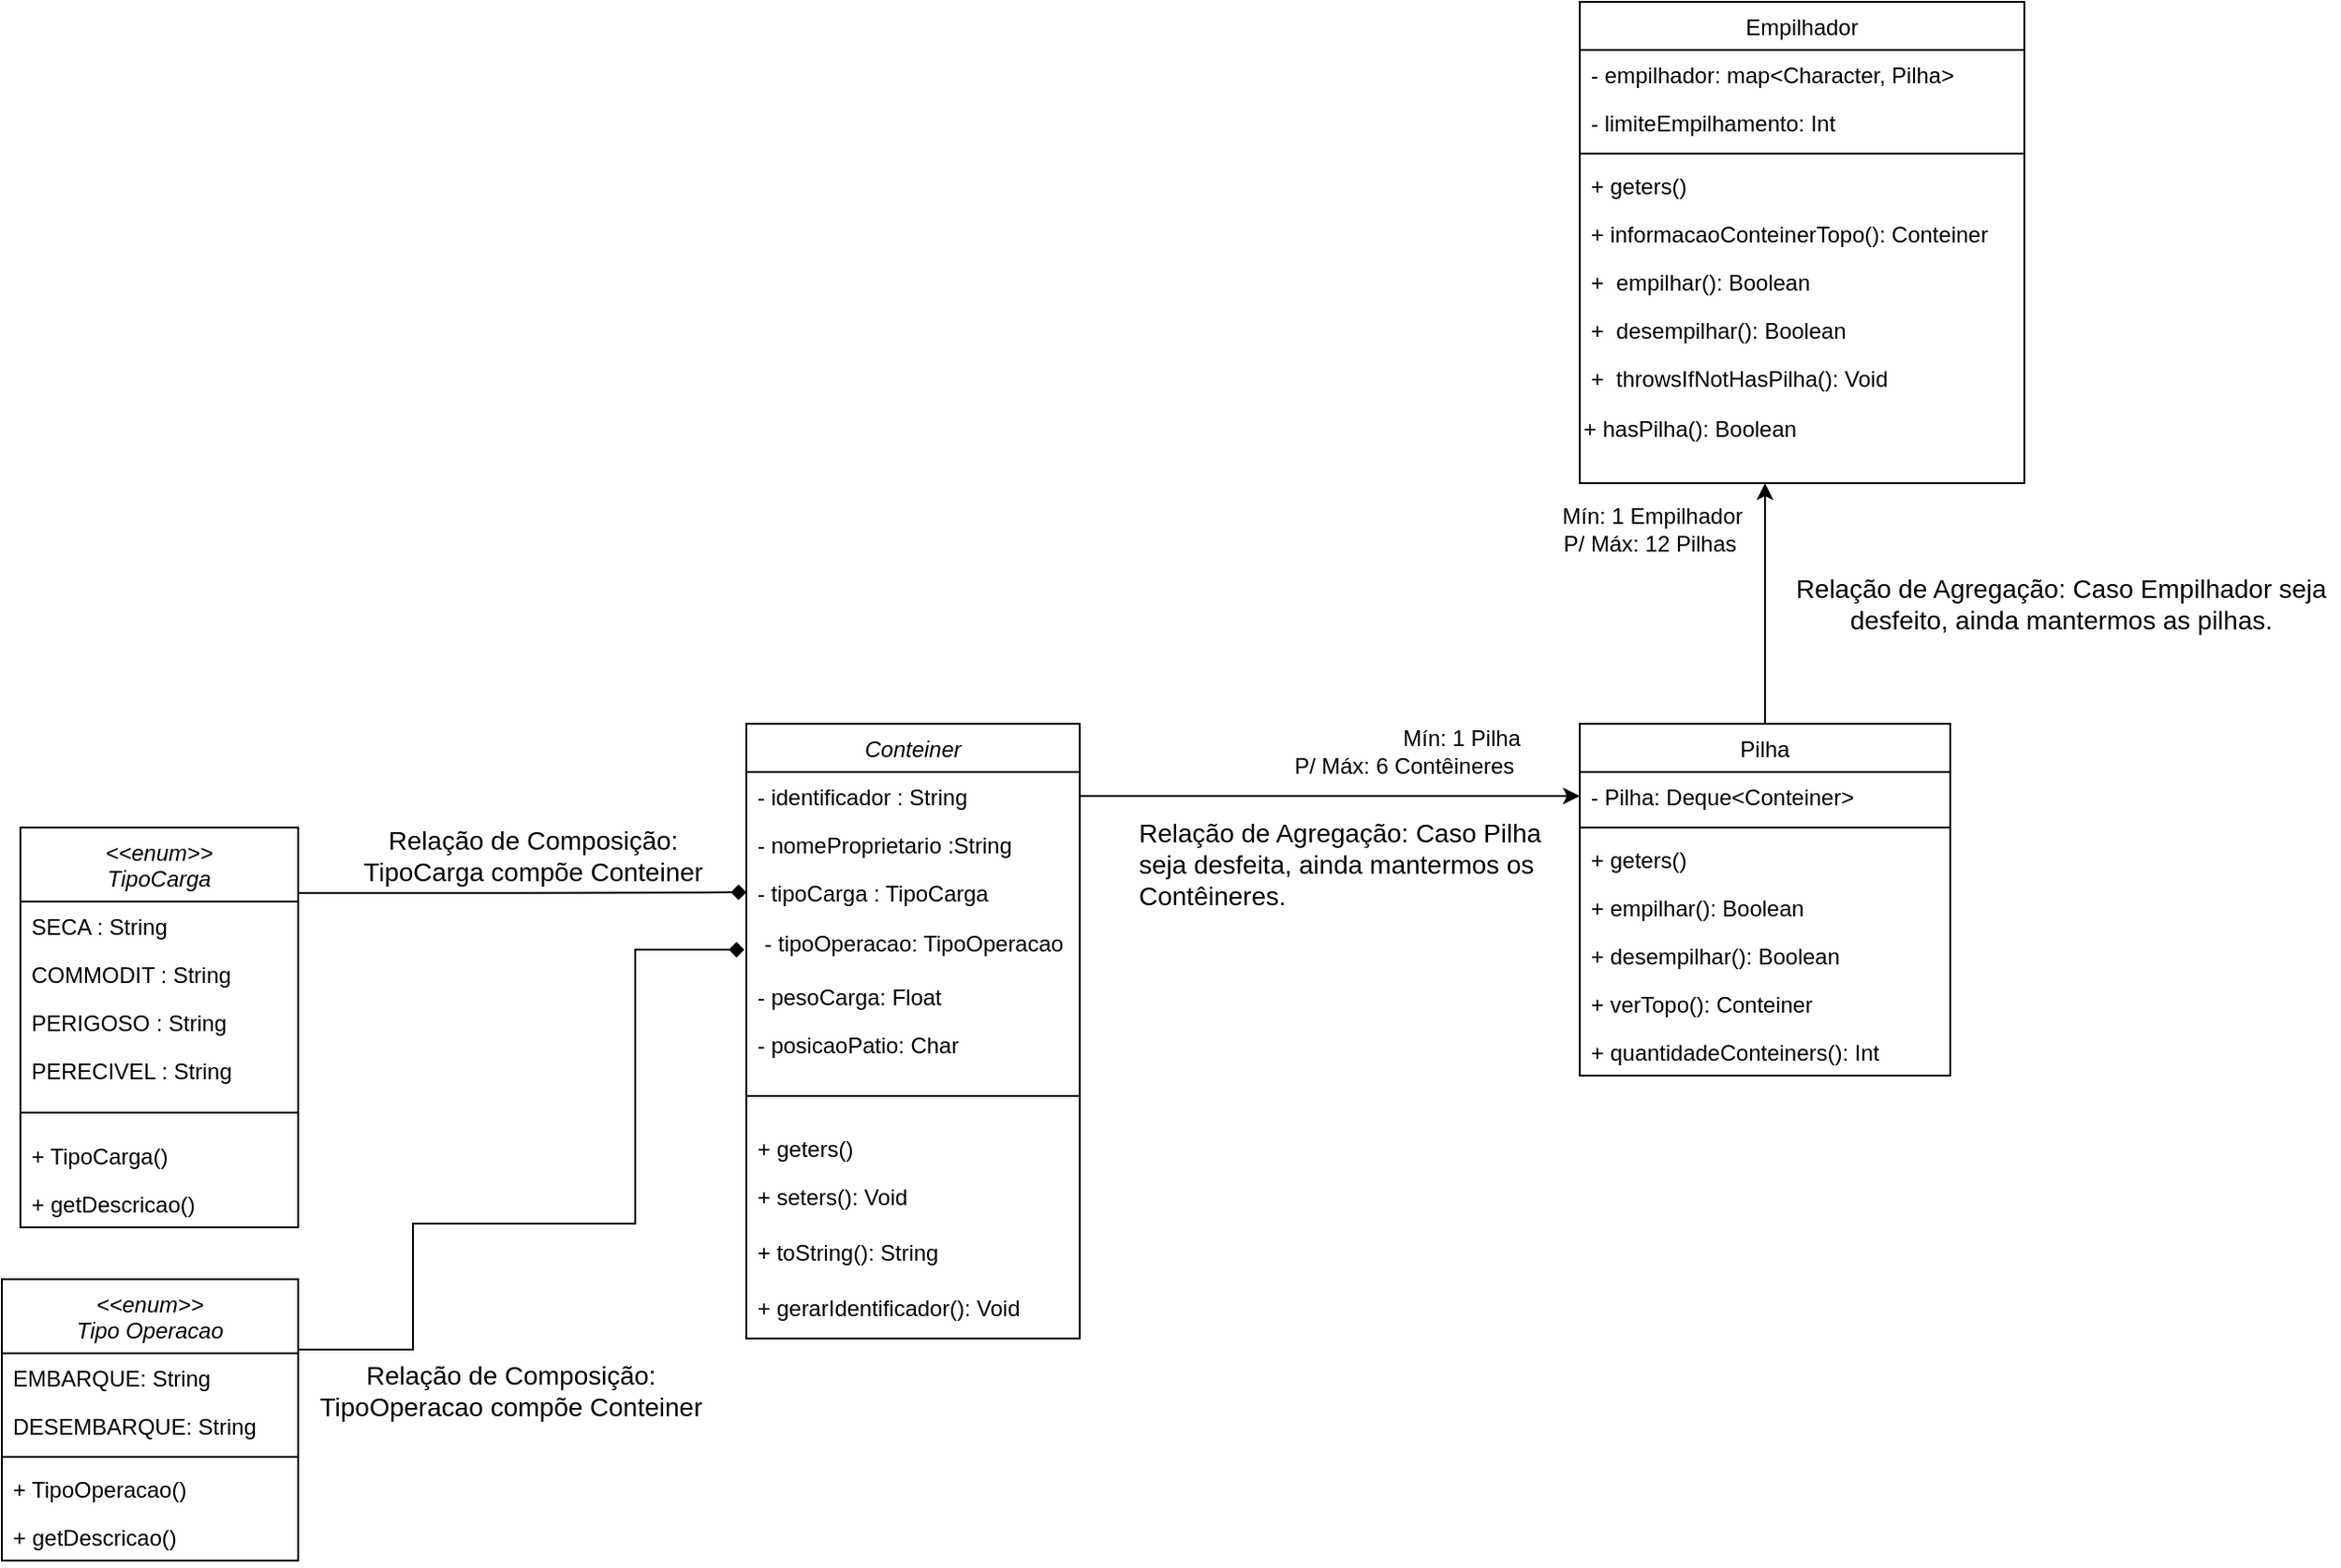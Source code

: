 <mxfile version="20.0.4" type="github">
  <diagram id="C5RBs43oDa-KdzZeNtuy" name="Page-1">
    <mxGraphModel dx="2461" dy="946" grid="1" gridSize="10" guides="1" tooltips="1" connect="1" arrows="1" fold="1" page="1" pageScale="1" pageWidth="827" pageHeight="1169" background="#FFFFFF" math="0" shadow="0">
      <root>
        <mxCell id="WIyWlLk6GJQsqaUBKTNV-0" />
        <mxCell id="WIyWlLk6GJQsqaUBKTNV-1" parent="WIyWlLk6GJQsqaUBKTNV-0" />
        <mxCell id="zkfFHV4jXpPFQw0GAbJ--0" value="Conteiner" style="swimlane;fontStyle=2;align=center;verticalAlign=top;childLayout=stackLayout;horizontal=1;startSize=26;horizontalStack=0;resizeParent=1;resizeLast=0;collapsible=1;marginBottom=0;rounded=0;shadow=0;strokeWidth=1;" parent="WIyWlLk6GJQsqaUBKTNV-1" vertex="1">
          <mxGeometry x="-210" y="440" width="180" height="332" as="geometry">
            <mxRectangle x="230" y="140" width="160" height="26" as="alternateBounds" />
          </mxGeometry>
        </mxCell>
        <mxCell id="zkfFHV4jXpPFQw0GAbJ--1" value="- identificador : String" style="text;align=left;verticalAlign=top;spacingLeft=4;spacingRight=4;overflow=hidden;rotatable=0;points=[[0,0.5],[1,0.5]];portConstraint=eastwest;" parent="zkfFHV4jXpPFQw0GAbJ--0" vertex="1">
          <mxGeometry y="26" width="180" height="26" as="geometry" />
        </mxCell>
        <mxCell id="zkfFHV4jXpPFQw0GAbJ--2" value="- nomeProprietario :String" style="text;align=left;verticalAlign=top;spacingLeft=4;spacingRight=4;overflow=hidden;rotatable=0;points=[[0,0.5],[1,0.5]];portConstraint=eastwest;rounded=0;shadow=0;html=0;" parent="zkfFHV4jXpPFQw0GAbJ--0" vertex="1">
          <mxGeometry y="52" width="180" height="26" as="geometry" />
        </mxCell>
        <mxCell id="zkfFHV4jXpPFQw0GAbJ--3" value="- tipoCarga : TipoCarga" style="text;align=left;verticalAlign=top;spacingLeft=4;spacingRight=4;overflow=hidden;rotatable=0;points=[[0,0.5],[1,0.5]];portConstraint=eastwest;rounded=0;shadow=0;html=0;" parent="zkfFHV4jXpPFQw0GAbJ--0" vertex="1">
          <mxGeometry y="78" width="180" height="26" as="geometry" />
        </mxCell>
        <mxCell id="sjGiT-hd9jzAfHAjYV1E-0" value="- tipoOperacao: TipoOperacao" style="text;html=1;align=center;verticalAlign=middle;resizable=0;points=[];autosize=1;strokeColor=none;fillColor=none;" vertex="1" parent="zkfFHV4jXpPFQw0GAbJ--0">
          <mxGeometry y="104" width="180" height="30" as="geometry" />
        </mxCell>
        <mxCell id="i0sOUqp3WUSe2phS70Vi-0" value="- pesoCarga: Float" style="text;align=left;verticalAlign=top;spacingLeft=4;spacingRight=4;overflow=hidden;rotatable=0;points=[[0,0.5],[1,0.5]];portConstraint=eastwest;rounded=0;shadow=0;html=0;" parent="zkfFHV4jXpPFQw0GAbJ--0" vertex="1">
          <mxGeometry y="134" width="180" height="26" as="geometry" />
        </mxCell>
        <mxCell id="i0sOUqp3WUSe2phS70Vi-1" value="- posicaoPatio: Char" style="text;align=left;verticalAlign=top;spacingLeft=4;spacingRight=4;overflow=hidden;rotatable=0;points=[[0,0.5],[1,0.5]];portConstraint=eastwest;rounded=0;shadow=0;html=0;" parent="zkfFHV4jXpPFQw0GAbJ--0" vertex="1">
          <mxGeometry y="160" width="180" height="26" as="geometry" />
        </mxCell>
        <mxCell id="i0sOUqp3WUSe2phS70Vi-13" value="" style="line;html=1;strokeWidth=1;align=left;verticalAlign=middle;spacingTop=-1;spacingLeft=3;spacingRight=3;rotatable=0;labelPosition=right;points=[];portConstraint=eastwest;" parent="zkfFHV4jXpPFQw0GAbJ--0" vertex="1">
          <mxGeometry y="186" width="180" height="30" as="geometry" />
        </mxCell>
        <mxCell id="i0sOUqp3WUSe2phS70Vi-35" value="+ geters()" style="text;align=left;verticalAlign=top;spacingLeft=4;spacingRight=4;overflow=hidden;rotatable=0;points=[[0,0.5],[1,0.5]];portConstraint=eastwest;rounded=0;shadow=0;html=0;" parent="zkfFHV4jXpPFQw0GAbJ--0" vertex="1">
          <mxGeometry y="216" width="180" height="26" as="geometry" />
        </mxCell>
        <mxCell id="i0sOUqp3WUSe2phS70Vi-36" value="+ seters(): Void" style="text;align=left;verticalAlign=top;spacingLeft=4;spacingRight=4;overflow=hidden;rotatable=0;points=[[0,0.5],[1,0.5]];portConstraint=eastwest;rounded=0;shadow=0;html=0;" parent="zkfFHV4jXpPFQw0GAbJ--0" vertex="1">
          <mxGeometry y="242" width="180" height="30" as="geometry" />
        </mxCell>
        <mxCell id="bhvo85aUf4nd7p34j00z-13" value="+ toString(): String" style="text;align=left;verticalAlign=top;spacingLeft=4;spacingRight=4;overflow=hidden;rotatable=0;points=[[0,0.5],[1,0.5]];portConstraint=eastwest;rounded=0;shadow=0;html=0;" parent="zkfFHV4jXpPFQw0GAbJ--0" vertex="1">
          <mxGeometry y="272" width="180" height="30" as="geometry" />
        </mxCell>
        <mxCell id="bhvo85aUf4nd7p34j00z-12" value="+ gerarIdentificador(): Void" style="text;align=left;verticalAlign=top;spacingLeft=4;spacingRight=4;overflow=hidden;rotatable=0;points=[[0,0.5],[1,0.5]];portConstraint=eastwest;rounded=0;shadow=0;html=0;" parent="zkfFHV4jXpPFQw0GAbJ--0" vertex="1">
          <mxGeometry y="302" width="180" height="30" as="geometry" />
        </mxCell>
        <mxCell id="i0sOUqp3WUSe2phS70Vi-3" value="Empilhador" style="swimlane;fontStyle=0;align=center;verticalAlign=top;childLayout=stackLayout;horizontal=1;startSize=26;horizontalStack=0;resizeParent=1;resizeLast=0;collapsible=1;marginBottom=0;rounded=0;shadow=0;strokeWidth=1;" parent="WIyWlLk6GJQsqaUBKTNV-1" vertex="1">
          <mxGeometry x="240" y="50" width="240" height="260" as="geometry">
            <mxRectangle x="550" y="140" width="160" height="26" as="alternateBounds" />
          </mxGeometry>
        </mxCell>
        <mxCell id="i0sOUqp3WUSe2phS70Vi-4" value="- empilhador: map&lt;Character, Pilha&gt;" style="text;align=left;verticalAlign=top;spacingLeft=4;spacingRight=4;overflow=hidden;rotatable=0;points=[[0,0.5],[1,0.5]];portConstraint=eastwest;" parent="i0sOUqp3WUSe2phS70Vi-3" vertex="1">
          <mxGeometry y="26" width="240" height="26" as="geometry" />
        </mxCell>
        <mxCell id="bhvo85aUf4nd7p34j00z-24" value="- limiteEmpilhamento: Int" style="text;align=left;verticalAlign=top;spacingLeft=4;spacingRight=4;overflow=hidden;rotatable=0;points=[[0,0.5],[1,0.5]];portConstraint=eastwest;" parent="i0sOUqp3WUSe2phS70Vi-3" vertex="1">
          <mxGeometry y="52" width="240" height="26" as="geometry" />
        </mxCell>
        <mxCell id="i0sOUqp3WUSe2phS70Vi-9" value="" style="line;html=1;strokeWidth=1;align=left;verticalAlign=middle;spacingTop=-1;spacingLeft=3;spacingRight=3;rotatable=0;labelPosition=right;points=[];portConstraint=eastwest;" parent="i0sOUqp3WUSe2phS70Vi-3" vertex="1">
          <mxGeometry y="78" width="240" height="8" as="geometry" />
        </mxCell>
        <mxCell id="bhvo85aUf4nd7p34j00z-31" value="+ geters()" style="text;align=left;verticalAlign=top;spacingLeft=4;spacingRight=4;overflow=hidden;rotatable=0;points=[[0,0.5],[1,0.5]];portConstraint=eastwest;" parent="i0sOUqp3WUSe2phS70Vi-3" vertex="1">
          <mxGeometry y="86" width="240" height="26" as="geometry" />
        </mxCell>
        <mxCell id="bhvo85aUf4nd7p34j00z-25" value="+ informacaoConteinerTopo(): Conteiner" style="text;align=left;verticalAlign=top;spacingLeft=4;spacingRight=4;overflow=hidden;rotatable=0;points=[[0,0.5],[1,0.5]];portConstraint=eastwest;" parent="i0sOUqp3WUSe2phS70Vi-3" vertex="1">
          <mxGeometry y="112" width="240" height="26" as="geometry" />
        </mxCell>
        <mxCell id="bhvo85aUf4nd7p34j00z-26" value="+  empilhar(): Boolean" style="text;align=left;verticalAlign=top;spacingLeft=4;spacingRight=4;overflow=hidden;rotatable=0;points=[[0,0.5],[1,0.5]];portConstraint=eastwest;" parent="i0sOUqp3WUSe2phS70Vi-3" vertex="1">
          <mxGeometry y="138" width="240" height="26" as="geometry" />
        </mxCell>
        <mxCell id="bhvo85aUf4nd7p34j00z-27" value="+  desempilhar(): Boolean" style="text;align=left;verticalAlign=top;spacingLeft=4;spacingRight=4;overflow=hidden;rotatable=0;points=[[0,0.5],[1,0.5]];portConstraint=eastwest;" parent="i0sOUqp3WUSe2phS70Vi-3" vertex="1">
          <mxGeometry y="164" width="240" height="26" as="geometry" />
        </mxCell>
        <mxCell id="bhvo85aUf4nd7p34j00z-30" value="+  throwsIfNotHasPilha(): Void" style="text;align=left;verticalAlign=top;spacingLeft=4;spacingRight=4;overflow=hidden;rotatable=0;points=[[0,0.5],[1,0.5]];portConstraint=eastwest;" parent="i0sOUqp3WUSe2phS70Vi-3" vertex="1">
          <mxGeometry y="190" width="240" height="26" as="geometry" />
        </mxCell>
        <mxCell id="sjGiT-hd9jzAfHAjYV1E-9" value="+ hasPilha(): Boolean" style="text;html=1;align=left;verticalAlign=middle;resizable=0;points=[];autosize=1;strokeColor=none;fillColor=none;" vertex="1" parent="i0sOUqp3WUSe2phS70Vi-3">
          <mxGeometry y="216" width="240" height="30" as="geometry" />
        </mxCell>
        <mxCell id="RrE5pvuTBS20R9BvKxX_-16" style="edgeStyle=orthogonalEdgeStyle;rounded=0;orthogonalLoop=1;jettySize=auto;html=1;exitX=1;exitY=0.164;exitDx=0;exitDy=0;entryX=0;entryY=0.5;entryDx=0;entryDy=0;endArrow=diamond;endFill=1;exitPerimeter=0;" parent="WIyWlLk6GJQsqaUBKTNV-1" source="i0sOUqp3WUSe2phS70Vi-19" target="zkfFHV4jXpPFQw0GAbJ--3" edge="1">
          <mxGeometry relative="1" as="geometry" />
        </mxCell>
        <mxCell id="i0sOUqp3WUSe2phS70Vi-19" value="&lt;&lt;enum&gt;&gt;&#xa;TipoCarga" style="swimlane;fontStyle=2;align=center;verticalAlign=top;childLayout=stackLayout;horizontal=1;startSize=40;horizontalStack=0;resizeParent=1;resizeLast=0;collapsible=1;marginBottom=0;rounded=0;shadow=0;strokeWidth=1;" parent="WIyWlLk6GJQsqaUBKTNV-1" vertex="1">
          <mxGeometry x="-602" y="496" width="150" height="216" as="geometry">
            <mxRectangle x="230" y="140" width="160" height="26" as="alternateBounds" />
          </mxGeometry>
        </mxCell>
        <mxCell id="i0sOUqp3WUSe2phS70Vi-20" value="SECA : String" style="text;align=left;verticalAlign=top;spacingLeft=4;spacingRight=4;overflow=hidden;rotatable=0;points=[[0,0.5],[1,0.5]];portConstraint=eastwest;" parent="i0sOUqp3WUSe2phS70Vi-19" vertex="1">
          <mxGeometry y="40" width="150" height="26" as="geometry" />
        </mxCell>
        <mxCell id="i0sOUqp3WUSe2phS70Vi-29" value="COMMODIT : String" style="text;align=left;verticalAlign=top;spacingLeft=4;spacingRight=4;overflow=hidden;rotatable=0;points=[[0,0.5],[1,0.5]];portConstraint=eastwest;" parent="i0sOUqp3WUSe2phS70Vi-19" vertex="1">
          <mxGeometry y="66" width="150" height="26" as="geometry" />
        </mxCell>
        <mxCell id="i0sOUqp3WUSe2phS70Vi-31" value="PERIGOSO : String" style="text;align=left;verticalAlign=top;spacingLeft=4;spacingRight=4;overflow=hidden;rotatable=0;points=[[0,0.5],[1,0.5]];portConstraint=eastwest;" parent="i0sOUqp3WUSe2phS70Vi-19" vertex="1">
          <mxGeometry y="92" width="150" height="26" as="geometry" />
        </mxCell>
        <mxCell id="i0sOUqp3WUSe2phS70Vi-32" value="PERECIVEL : String" style="text;align=left;verticalAlign=top;spacingLeft=4;spacingRight=4;overflow=hidden;rotatable=0;points=[[0,0.5],[1,0.5]];portConstraint=eastwest;" parent="i0sOUqp3WUSe2phS70Vi-19" vertex="1">
          <mxGeometry y="118" width="150" height="26" as="geometry" />
        </mxCell>
        <mxCell id="bhvo85aUf4nd7p34j00z-15" value="" style="line;html=1;strokeWidth=1;align=left;verticalAlign=middle;spacingTop=-1;spacingLeft=3;spacingRight=3;rotatable=0;labelPosition=right;points=[];portConstraint=eastwest;" parent="i0sOUqp3WUSe2phS70Vi-19" vertex="1">
          <mxGeometry y="144" width="150" height="20" as="geometry" />
        </mxCell>
        <mxCell id="bhvo85aUf4nd7p34j00z-16" value="+ TipoCarga()" style="text;align=left;verticalAlign=top;spacingLeft=4;spacingRight=4;overflow=hidden;rotatable=0;points=[[0,0.5],[1,0.5]];portConstraint=eastwest;" parent="i0sOUqp3WUSe2phS70Vi-19" vertex="1">
          <mxGeometry y="164" width="150" height="26" as="geometry" />
        </mxCell>
        <mxCell id="bhvo85aUf4nd7p34j00z-17" value="+ getDescricao()" style="text;align=left;verticalAlign=top;spacingLeft=4;spacingRight=4;overflow=hidden;rotatable=0;points=[[0,0.5],[1,0.5]];portConstraint=eastwest;" parent="i0sOUqp3WUSe2phS70Vi-19" vertex="1">
          <mxGeometry y="190" width="150" height="26" as="geometry" />
        </mxCell>
        <mxCell id="sjGiT-hd9jzAfHAjYV1E-7" style="edgeStyle=orthogonalEdgeStyle;rounded=0;orthogonalLoop=1;jettySize=auto;html=1;exitX=0.5;exitY=0;exitDx=0;exitDy=0;endArrow=classic;endFill=1;" edge="1" parent="WIyWlLk6GJQsqaUBKTNV-1" source="i0sOUqp3WUSe2phS70Vi-37">
          <mxGeometry relative="1" as="geometry">
            <mxPoint x="340" y="310" as="targetPoint" />
          </mxGeometry>
        </mxCell>
        <mxCell id="i0sOUqp3WUSe2phS70Vi-37" value="Pilha" style="swimlane;fontStyle=0;align=center;verticalAlign=top;childLayout=stackLayout;horizontal=1;startSize=26;horizontalStack=0;resizeParent=1;resizeLast=0;collapsible=1;marginBottom=0;rounded=0;shadow=0;strokeWidth=1;" parent="WIyWlLk6GJQsqaUBKTNV-1" vertex="1">
          <mxGeometry x="240" y="440" width="200" height="190" as="geometry">
            <mxRectangle x="550" y="140" width="160" height="26" as="alternateBounds" />
          </mxGeometry>
        </mxCell>
        <mxCell id="i0sOUqp3WUSe2phS70Vi-38" value="- Pilha: Deque&lt;Conteiner&gt;" style="text;align=left;verticalAlign=top;spacingLeft=4;spacingRight=4;overflow=hidden;rotatable=0;points=[[0,0.5],[1,0.5]];portConstraint=eastwest;" parent="i0sOUqp3WUSe2phS70Vi-37" vertex="1">
          <mxGeometry y="26" width="200" height="26" as="geometry" />
        </mxCell>
        <mxCell id="i0sOUqp3WUSe2phS70Vi-39" value="" style="line;html=1;strokeWidth=1;align=left;verticalAlign=middle;spacingTop=-1;spacingLeft=3;spacingRight=3;rotatable=0;labelPosition=right;points=[];portConstraint=eastwest;" parent="i0sOUqp3WUSe2phS70Vi-37" vertex="1">
          <mxGeometry y="52" width="200" height="8" as="geometry" />
        </mxCell>
        <mxCell id="bhvo85aUf4nd7p34j00z-37" value="+ geters()" style="text;align=left;verticalAlign=top;spacingLeft=4;spacingRight=4;overflow=hidden;rotatable=0;points=[[0,0.5],[1,0.5]];portConstraint=eastwest;" parent="i0sOUqp3WUSe2phS70Vi-37" vertex="1">
          <mxGeometry y="60" width="200" height="26" as="geometry" />
        </mxCell>
        <mxCell id="bhvo85aUf4nd7p34j00z-33" value="+ empilhar(): Boolean" style="text;align=left;verticalAlign=top;spacingLeft=4;spacingRight=4;overflow=hidden;rotatable=0;points=[[0,0.5],[1,0.5]];portConstraint=eastwest;" parent="i0sOUqp3WUSe2phS70Vi-37" vertex="1">
          <mxGeometry y="86" width="200" height="26" as="geometry" />
        </mxCell>
        <mxCell id="bhvo85aUf4nd7p34j00z-35" value="+ desempilhar(): Boolean" style="text;align=left;verticalAlign=top;spacingLeft=4;spacingRight=4;overflow=hidden;rotatable=0;points=[[0,0.5],[1,0.5]];portConstraint=eastwest;" parent="i0sOUqp3WUSe2phS70Vi-37" vertex="1">
          <mxGeometry y="112" width="200" height="26" as="geometry" />
        </mxCell>
        <mxCell id="bhvo85aUf4nd7p34j00z-34" value="+ verTopo(): Conteiner" style="text;align=left;verticalAlign=top;spacingLeft=4;spacingRight=4;overflow=hidden;rotatable=0;points=[[0,0.5],[1,0.5]];portConstraint=eastwest;" parent="i0sOUqp3WUSe2phS70Vi-37" vertex="1">
          <mxGeometry y="138" width="200" height="26" as="geometry" />
        </mxCell>
        <mxCell id="bhvo85aUf4nd7p34j00z-36" value="+ quantidadeConteiners(): Int" style="text;align=left;verticalAlign=top;spacingLeft=4;spacingRight=4;overflow=hidden;rotatable=0;points=[[0,0.5],[1,0.5]];portConstraint=eastwest;" parent="i0sOUqp3WUSe2phS70Vi-37" vertex="1">
          <mxGeometry y="164" width="200" height="26" as="geometry" />
        </mxCell>
        <mxCell id="RrE5pvuTBS20R9BvKxX_-6" value="Relação de Agregação: Caso Empilhador seja desfeito, ainda mantermos as pilhas." style="text;html=1;strokeColor=none;fillColor=none;align=center;verticalAlign=middle;whiteSpace=wrap;rounded=0;fontSize=14;" parent="WIyWlLk6GJQsqaUBKTNV-1" vertex="1">
          <mxGeometry x="350" y="360" width="300" height="30" as="geometry" />
        </mxCell>
        <mxCell id="RrE5pvuTBS20R9BvKxX_-10" value="Mín: 1 Pilha&lt;br&gt;P/ Máx: 6 Contêineres&amp;nbsp;" style="text;html=1;strokeColor=none;fillColor=none;align=right;verticalAlign=middle;whiteSpace=wrap;rounded=0;" parent="WIyWlLk6GJQsqaUBKTNV-1" vertex="1">
          <mxGeometry x="70" y="440" width="140" height="30" as="geometry" />
        </mxCell>
        <mxCell id="RrE5pvuTBS20R9BvKxX_-13" value="Mín: 1 Empilhador&lt;br&gt;P/ Máx: 12 Pilhas&amp;nbsp;" style="text;html=1;strokeColor=none;fillColor=none;align=right;verticalAlign=middle;whiteSpace=wrap;rounded=0;" parent="WIyWlLk6GJQsqaUBKTNV-1" vertex="1">
          <mxGeometry x="190" y="320" width="140" height="30" as="geometry" />
        </mxCell>
        <mxCell id="RrE5pvuTBS20R9BvKxX_-14" value="Relação de Agregação: Caso Pilha seja desfeita, ainda mantermos os Contêineres." style="text;html=1;strokeColor=none;fillColor=none;align=left;verticalAlign=middle;whiteSpace=wrap;rounded=0;fontSize=14;" parent="WIyWlLk6GJQsqaUBKTNV-1" vertex="1">
          <mxGeometry y="501" width="230" height="30" as="geometry" />
        </mxCell>
        <mxCell id="RrE5pvuTBS20R9BvKxX_-17" value="Relação de Composição: TipoCarga compõe Conteiner" style="text;html=1;strokeColor=none;fillColor=none;align=center;verticalAlign=middle;whiteSpace=wrap;rounded=0;fontSize=14;" parent="WIyWlLk6GJQsqaUBKTNV-1" vertex="1">
          <mxGeometry x="-430" y="501" width="210" height="20" as="geometry" />
        </mxCell>
        <mxCell id="sjGiT-hd9jzAfHAjYV1E-2" style="edgeStyle=orthogonalEdgeStyle;rounded=0;orthogonalLoop=1;jettySize=auto;html=1;exitX=1;exitY=0.25;exitDx=0;exitDy=0;entryX=-0.006;entryY=0.6;entryDx=0;entryDy=0;entryPerimeter=0;endArrow=diamond;endFill=1;" edge="1" parent="WIyWlLk6GJQsqaUBKTNV-1" source="bhvo85aUf4nd7p34j00z-1" target="sjGiT-hd9jzAfHAjYV1E-0">
          <mxGeometry relative="1" as="geometry">
            <Array as="points">
              <mxPoint x="-390" y="778" />
              <mxPoint x="-390" y="710" />
              <mxPoint x="-270" y="710" />
              <mxPoint x="-270" y="562" />
            </Array>
          </mxGeometry>
        </mxCell>
        <mxCell id="bhvo85aUf4nd7p34j00z-1" value="&lt;&lt;enum&gt;&gt;&#xa;Tipo Operacao" style="swimlane;fontStyle=2;align=center;verticalAlign=top;childLayout=stackLayout;horizontal=1;startSize=40;horizontalStack=0;resizeParent=1;resizeLast=0;collapsible=1;marginBottom=0;rounded=0;shadow=0;strokeWidth=1;" parent="WIyWlLk6GJQsqaUBKTNV-1" vertex="1">
          <mxGeometry x="-612" y="740" width="160" height="152" as="geometry">
            <mxRectangle x="230" y="140" width="160" height="26" as="alternateBounds" />
          </mxGeometry>
        </mxCell>
        <mxCell id="bhvo85aUf4nd7p34j00z-2" value="EMBARQUE: String" style="text;align=left;verticalAlign=top;spacingLeft=4;spacingRight=4;overflow=hidden;rotatable=0;points=[[0,0.5],[1,0.5]];portConstraint=eastwest;" parent="bhvo85aUf4nd7p34j00z-1" vertex="1">
          <mxGeometry y="40" width="160" height="26" as="geometry" />
        </mxCell>
        <mxCell id="bhvo85aUf4nd7p34j00z-3" value="DESEMBARQUE: String" style="text;align=left;verticalAlign=top;spacingLeft=4;spacingRight=4;overflow=hidden;rotatable=0;points=[[0,0.5],[1,0.5]];portConstraint=eastwest;rounded=0;shadow=0;html=0;" parent="bhvo85aUf4nd7p34j00z-1" vertex="1">
          <mxGeometry y="66" width="160" height="26" as="geometry" />
        </mxCell>
        <mxCell id="bhvo85aUf4nd7p34j00z-7" value="" style="line;html=1;strokeWidth=1;align=left;verticalAlign=middle;spacingTop=-1;spacingLeft=3;spacingRight=3;rotatable=0;labelPosition=right;points=[];portConstraint=eastwest;" parent="bhvo85aUf4nd7p34j00z-1" vertex="1">
          <mxGeometry y="92" width="160" height="8" as="geometry" />
        </mxCell>
        <mxCell id="bhvo85aUf4nd7p34j00z-8" value="+ TipoOperacao()" style="text;align=left;verticalAlign=top;spacingLeft=4;spacingRight=4;overflow=hidden;rotatable=0;points=[[0,0.5],[1,0.5]];portConstraint=eastwest;rounded=0;shadow=0;html=0;" parent="bhvo85aUf4nd7p34j00z-1" vertex="1">
          <mxGeometry y="100" width="160" height="26" as="geometry" />
        </mxCell>
        <mxCell id="bhvo85aUf4nd7p34j00z-9" value="+ getDescricao()" style="text;align=left;verticalAlign=top;spacingLeft=4;spacingRight=4;overflow=hidden;rotatable=0;points=[[0,0.5],[1,0.5]];portConstraint=eastwest;rounded=0;shadow=0;html=0;" parent="bhvo85aUf4nd7p34j00z-1" vertex="1">
          <mxGeometry y="126" width="160" height="26" as="geometry" />
        </mxCell>
        <mxCell id="sjGiT-hd9jzAfHAjYV1E-3" value="Relação de Composição: TipoOperacao compõe Conteiner" style="text;html=1;strokeColor=none;fillColor=none;align=center;verticalAlign=middle;whiteSpace=wrap;rounded=0;fontSize=14;" vertex="1" parent="WIyWlLk6GJQsqaUBKTNV-1">
          <mxGeometry x="-452" y="790" width="230" height="20" as="geometry" />
        </mxCell>
        <mxCell id="sjGiT-hd9jzAfHAjYV1E-6" style="edgeStyle=orthogonalEdgeStyle;rounded=0;orthogonalLoop=1;jettySize=auto;html=1;entryX=0;entryY=0.5;entryDx=0;entryDy=0;endArrow=classic;endFill=1;" edge="1" parent="WIyWlLk6GJQsqaUBKTNV-1" source="zkfFHV4jXpPFQw0GAbJ--1" target="i0sOUqp3WUSe2phS70Vi-38">
          <mxGeometry relative="1" as="geometry" />
        </mxCell>
      </root>
    </mxGraphModel>
  </diagram>
</mxfile>
